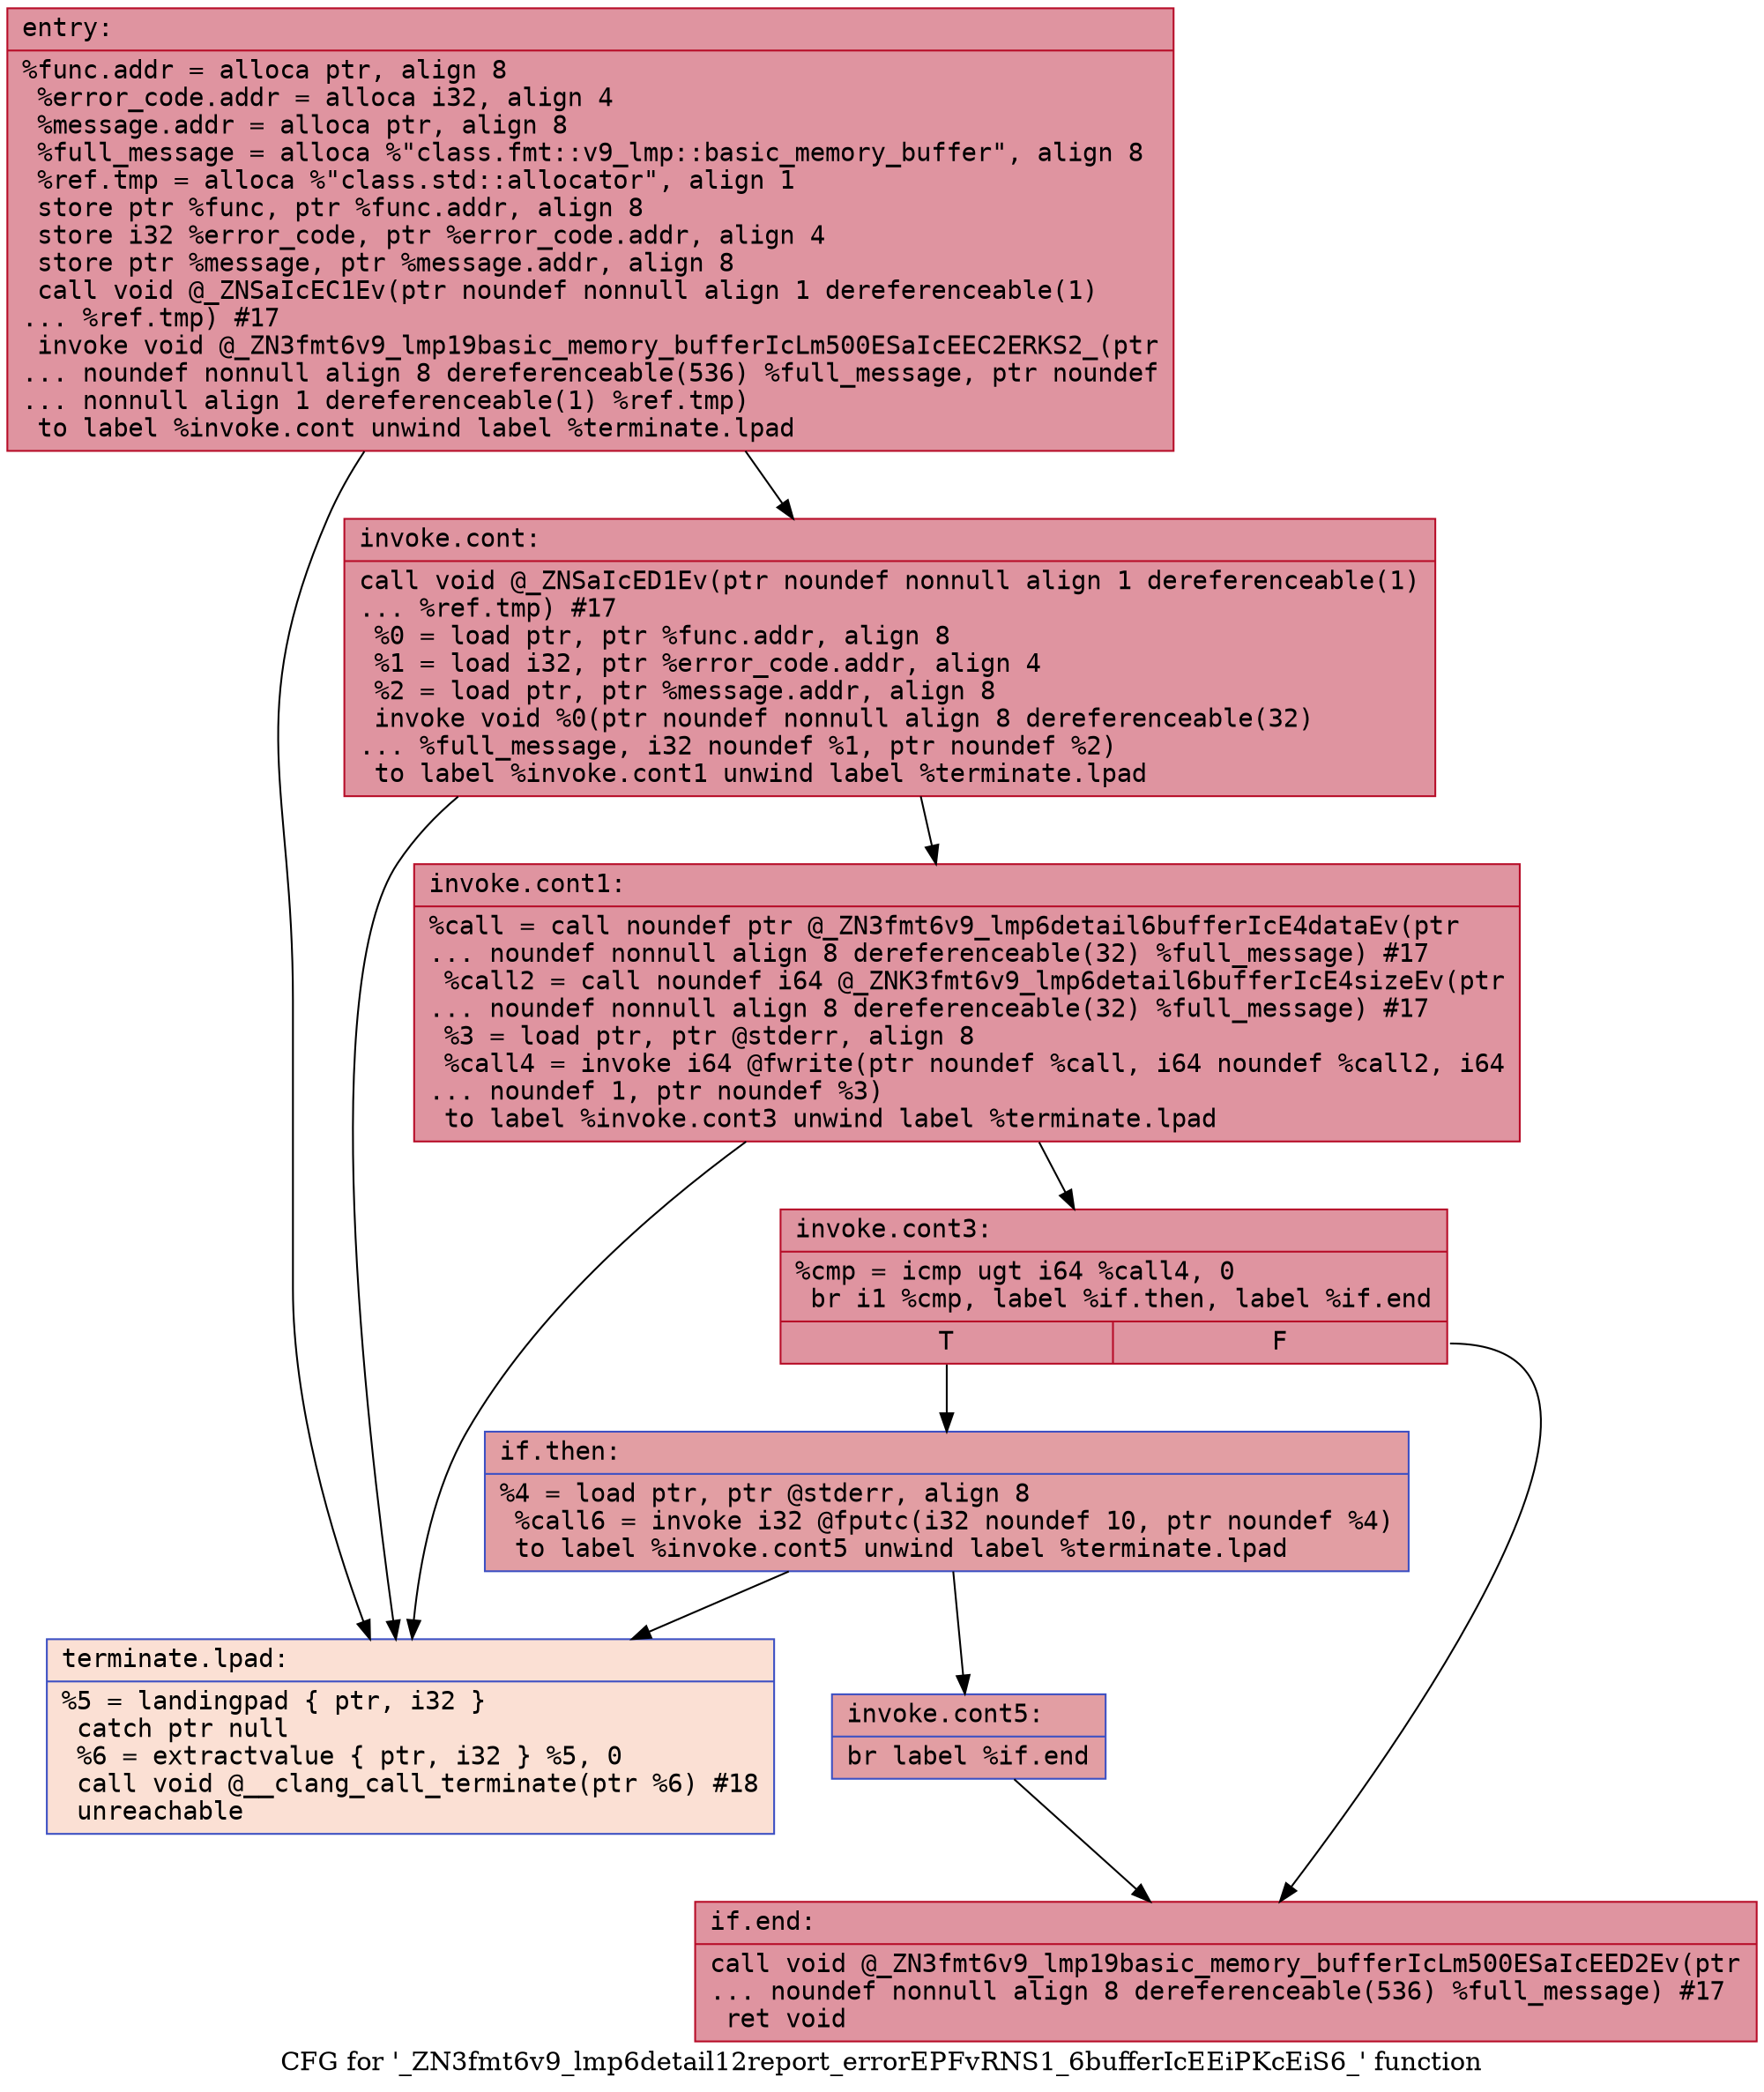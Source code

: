 digraph "CFG for '_ZN3fmt6v9_lmp6detail12report_errorEPFvRNS1_6bufferIcEEiPKcEiS6_' function" {
	label="CFG for '_ZN3fmt6v9_lmp6detail12report_errorEPFvRNS1_6bufferIcEEiPKcEiS6_' function";

	Node0x55fec2f66eb0 [shape=record,color="#b70d28ff", style=filled, fillcolor="#b70d2870" fontname="Courier",label="{entry:\l|  %func.addr = alloca ptr, align 8\l  %error_code.addr = alloca i32, align 4\l  %message.addr = alloca ptr, align 8\l  %full_message = alloca %\"class.fmt::v9_lmp::basic_memory_buffer\", align 8\l  %ref.tmp = alloca %\"class.std::allocator\", align 1\l  store ptr %func, ptr %func.addr, align 8\l  store i32 %error_code, ptr %error_code.addr, align 4\l  store ptr %message, ptr %message.addr, align 8\l  call void @_ZNSaIcEC1Ev(ptr noundef nonnull align 1 dereferenceable(1)\l... %ref.tmp) #17\l  invoke void @_ZN3fmt6v9_lmp19basic_memory_bufferIcLm500ESaIcEEC2ERKS2_(ptr\l... noundef nonnull align 8 dereferenceable(536) %full_message, ptr noundef\l... nonnull align 1 dereferenceable(1) %ref.tmp)\l          to label %invoke.cont unwind label %terminate.lpad\l}"];
	Node0x55fec2f66eb0 -> Node0x55fec2f67990[tooltip="entry -> invoke.cont\nProbability 100.00%" ];
	Node0x55fec2f66eb0 -> Node0x55fec2f679e0[tooltip="entry -> terminate.lpad\nProbability 0.00%" ];
	Node0x55fec2f67990 [shape=record,color="#b70d28ff", style=filled, fillcolor="#b70d2870" fontname="Courier",label="{invoke.cont:\l|  call void @_ZNSaIcED1Ev(ptr noundef nonnull align 1 dereferenceable(1)\l... %ref.tmp) #17\l  %0 = load ptr, ptr %func.addr, align 8\l  %1 = load i32, ptr %error_code.addr, align 4\l  %2 = load ptr, ptr %message.addr, align 8\l  invoke void %0(ptr noundef nonnull align 8 dereferenceable(32)\l... %full_message, i32 noundef %1, ptr noundef %2)\l          to label %invoke.cont1 unwind label %terminate.lpad\l}"];
	Node0x55fec2f67990 -> Node0x55fec2f67fd0[tooltip="invoke.cont -> invoke.cont1\nProbability 100.00%" ];
	Node0x55fec2f67990 -> Node0x55fec2f679e0[tooltip="invoke.cont -> terminate.lpad\nProbability 0.00%" ];
	Node0x55fec2f67fd0 [shape=record,color="#b70d28ff", style=filled, fillcolor="#b70d2870" fontname="Courier",label="{invoke.cont1:\l|  %call = call noundef ptr @_ZN3fmt6v9_lmp6detail6bufferIcE4dataEv(ptr\l... noundef nonnull align 8 dereferenceable(32) %full_message) #17\l  %call2 = call noundef i64 @_ZNK3fmt6v9_lmp6detail6bufferIcE4sizeEv(ptr\l... noundef nonnull align 8 dereferenceable(32) %full_message) #17\l  %3 = load ptr, ptr @stderr, align 8\l  %call4 = invoke i64 @fwrite(ptr noundef %call, i64 noundef %call2, i64\l... noundef 1, ptr noundef %3)\l          to label %invoke.cont3 unwind label %terminate.lpad\l}"];
	Node0x55fec2f67fd0 -> Node0x55fec2f68730[tooltip="invoke.cont1 -> invoke.cont3\nProbability 100.00%" ];
	Node0x55fec2f67fd0 -> Node0x55fec2f679e0[tooltip="invoke.cont1 -> terminate.lpad\nProbability 0.00%" ];
	Node0x55fec2f68730 [shape=record,color="#b70d28ff", style=filled, fillcolor="#b70d2870" fontname="Courier",label="{invoke.cont3:\l|  %cmp = icmp ugt i64 %call4, 0\l  br i1 %cmp, label %if.then, label %if.end\l|{<s0>T|<s1>F}}"];
	Node0x55fec2f68730:s0 -> Node0x55fec2f68b50[tooltip="invoke.cont3 -> if.then\nProbability 50.00%" ];
	Node0x55fec2f68730:s1 -> Node0x55fec2f68bc0[tooltip="invoke.cont3 -> if.end\nProbability 50.00%" ];
	Node0x55fec2f68b50 [shape=record,color="#3d50c3ff", style=filled, fillcolor="#be242e70" fontname="Courier",label="{if.then:\l|  %4 = load ptr, ptr @stderr, align 8\l  %call6 = invoke i32 @fputc(i32 noundef 10, ptr noundef %4)\l          to label %invoke.cont5 unwind label %terminate.lpad\l}"];
	Node0x55fec2f68b50 -> Node0x55fec2f68dc0[tooltip="if.then -> invoke.cont5\nProbability 100.00%" ];
	Node0x55fec2f68b50 -> Node0x55fec2f679e0[tooltip="if.then -> terminate.lpad\nProbability 0.00%" ];
	Node0x55fec2f68dc0 [shape=record,color="#3d50c3ff", style=filled, fillcolor="#be242e70" fontname="Courier",label="{invoke.cont5:\l|  br label %if.end\l}"];
	Node0x55fec2f68dc0 -> Node0x55fec2f68bc0[tooltip="invoke.cont5 -> if.end\nProbability 100.00%" ];
	Node0x55fec2f68bc0 [shape=record,color="#b70d28ff", style=filled, fillcolor="#b70d2870" fontname="Courier",label="{if.end:\l|  call void @_ZN3fmt6v9_lmp19basic_memory_bufferIcLm500ESaIcEED2Ev(ptr\l... noundef nonnull align 8 dereferenceable(536) %full_message) #17\l  ret void\l}"];
	Node0x55fec2f679e0 [shape=record,color="#3d50c3ff", style=filled, fillcolor="#f7b99e70" fontname="Courier",label="{terminate.lpad:\l|  %5 = landingpad \{ ptr, i32 \}\l          catch ptr null\l  %6 = extractvalue \{ ptr, i32 \} %5, 0\l  call void @__clang_call_terminate(ptr %6) #18\l  unreachable\l}"];
}
